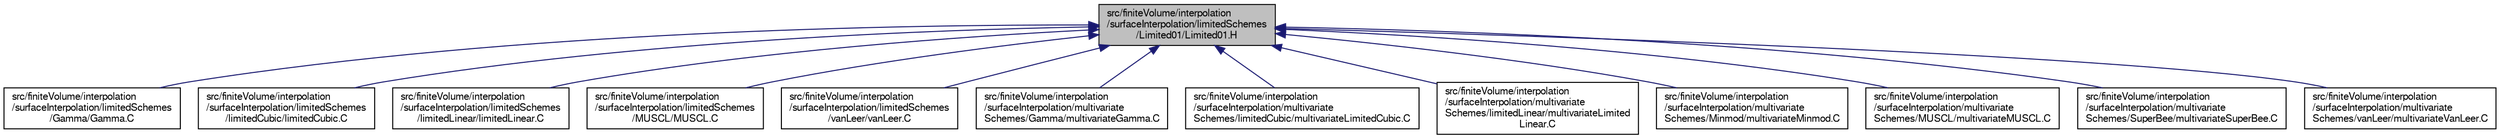 digraph "src/finiteVolume/interpolation/surfaceInterpolation/limitedSchemes/Limited01/Limited01.H"
{
  bgcolor="transparent";
  edge [fontname="FreeSans",fontsize="10",labelfontname="FreeSans",labelfontsize="10"];
  node [fontname="FreeSans",fontsize="10",shape=record];
  Node47 [label="src/finiteVolume/interpolation\l/surfaceInterpolation/limitedSchemes\l/Limited01/Limited01.H",height=0.2,width=0.4,color="black", fillcolor="grey75", style="filled", fontcolor="black"];
  Node47 -> Node48 [dir="back",color="midnightblue",fontsize="10",style="solid",fontname="FreeSans"];
  Node48 [label="src/finiteVolume/interpolation\l/surfaceInterpolation/limitedSchemes\l/Gamma/Gamma.C",height=0.2,width=0.4,color="black",URL="$a03908.html"];
  Node47 -> Node49 [dir="back",color="midnightblue",fontsize="10",style="solid",fontname="FreeSans"];
  Node49 [label="src/finiteVolume/interpolation\l/surfaceInterpolation/limitedSchemes\l/limitedCubic/limitedCubic.C",height=0.2,width=0.4,color="black",URL="$a03920.html"];
  Node47 -> Node50 [dir="back",color="midnightblue",fontsize="10",style="solid",fontname="FreeSans"];
  Node50 [label="src/finiteVolume/interpolation\l/surfaceInterpolation/limitedSchemes\l/limitedLinear/limitedLinear.C",height=0.2,width=0.4,color="black",URL="$a03929.html"];
  Node47 -> Node51 [dir="back",color="midnightblue",fontsize="10",style="solid",fontname="FreeSans"];
  Node51 [label="src/finiteVolume/interpolation\l/surfaceInterpolation/limitedSchemes\l/MUSCL/MUSCL.C",height=0.2,width=0.4,color="black",URL="$a03974.html"];
  Node47 -> Node52 [dir="back",color="midnightblue",fontsize="10",style="solid",fontname="FreeSans"];
  Node52 [label="src/finiteVolume/interpolation\l/surfaceInterpolation/limitedSchemes\l/vanLeer/vanLeer.C",height=0.2,width=0.4,color="black",URL="$a04037.html"];
  Node47 -> Node53 [dir="back",color="midnightblue",fontsize="10",style="solid",fontname="FreeSans"];
  Node53 [label="src/finiteVolume/interpolation\l/surfaceInterpolation/multivariate\lSchemes/Gamma/multivariateGamma.C",height=0.2,width=0.4,color="black",URL="$a04043.html"];
  Node47 -> Node54 [dir="back",color="midnightblue",fontsize="10",style="solid",fontname="FreeSans"];
  Node54 [label="src/finiteVolume/interpolation\l/surfaceInterpolation/multivariate\lSchemes/limitedCubic/multivariateLimitedCubic.C",height=0.2,width=0.4,color="black",URL="$a04046.html"];
  Node47 -> Node55 [dir="back",color="midnightblue",fontsize="10",style="solid",fontname="FreeSans"];
  Node55 [label="src/finiteVolume/interpolation\l/surfaceInterpolation/multivariate\lSchemes/limitedLinear/multivariateLimited\lLinear.C",height=0.2,width=0.4,color="black",URL="$a04049.html"];
  Node47 -> Node56 [dir="back",color="midnightblue",fontsize="10",style="solid",fontname="FreeSans"];
  Node56 [label="src/finiteVolume/interpolation\l/surfaceInterpolation/multivariate\lSchemes/Minmod/multivariateMinmod.C",height=0.2,width=0.4,color="black",URL="$a04052.html"];
  Node47 -> Node57 [dir="back",color="midnightblue",fontsize="10",style="solid",fontname="FreeSans"];
  Node57 [label="src/finiteVolume/interpolation\l/surfaceInterpolation/multivariate\lSchemes/MUSCL/multivariateMUSCL.C",height=0.2,width=0.4,color="black",URL="$a04088.html"];
  Node47 -> Node58 [dir="back",color="midnightblue",fontsize="10",style="solid",fontname="FreeSans"];
  Node58 [label="src/finiteVolume/interpolation\l/surfaceInterpolation/multivariate\lSchemes/SuperBee/multivariateSuperBee.C",height=0.2,width=0.4,color="black",URL="$a04091.html"];
  Node47 -> Node59 [dir="back",color="midnightblue",fontsize="10",style="solid",fontname="FreeSans"];
  Node59 [label="src/finiteVolume/interpolation\l/surfaceInterpolation/multivariate\lSchemes/vanLeer/multivariateVanLeer.C",height=0.2,width=0.4,color="black",URL="$a04100.html"];
}
